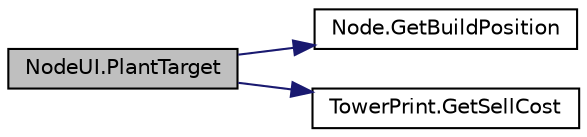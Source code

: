 digraph "NodeUI.PlantTarget"
{
 // LATEX_PDF_SIZE
  edge [fontname="Helvetica",fontsize="10",labelfontname="Helvetica",labelfontsize="10"];
  node [fontname="Helvetica",fontsize="10",shape=record];
  rankdir="LR";
  Node1 [label="NodeUI.PlantTarget",height=0.2,width=0.4,color="black", fillcolor="grey75", style="filled", fontcolor="black",tooltip="Функция вызова панели для улучшения или продажи"];
  Node1 -> Node2 [color="midnightblue",fontsize="10",style="solid",fontname="Helvetica"];
  Node2 [label="Node.GetBuildPosition",height=0.2,width=0.4,color="black", fillcolor="white", style="filled",URL="$class_node.html#afa0fce3455cabf190ff038f3b677a723",tooltip=" "];
  Node1 -> Node3 [color="midnightblue",fontsize="10",style="solid",fontname="Helvetica"];
  Node3 [label="TowerPrint.GetSellCost",height=0.2,width=0.4,color="black", fillcolor="white", style="filled",URL="$class_tower_print.html#a3587bd5d8bdb57b3fae4eb762d92bd03",tooltip="Функция выбора количества полученых денег с продажи башни"];
}
